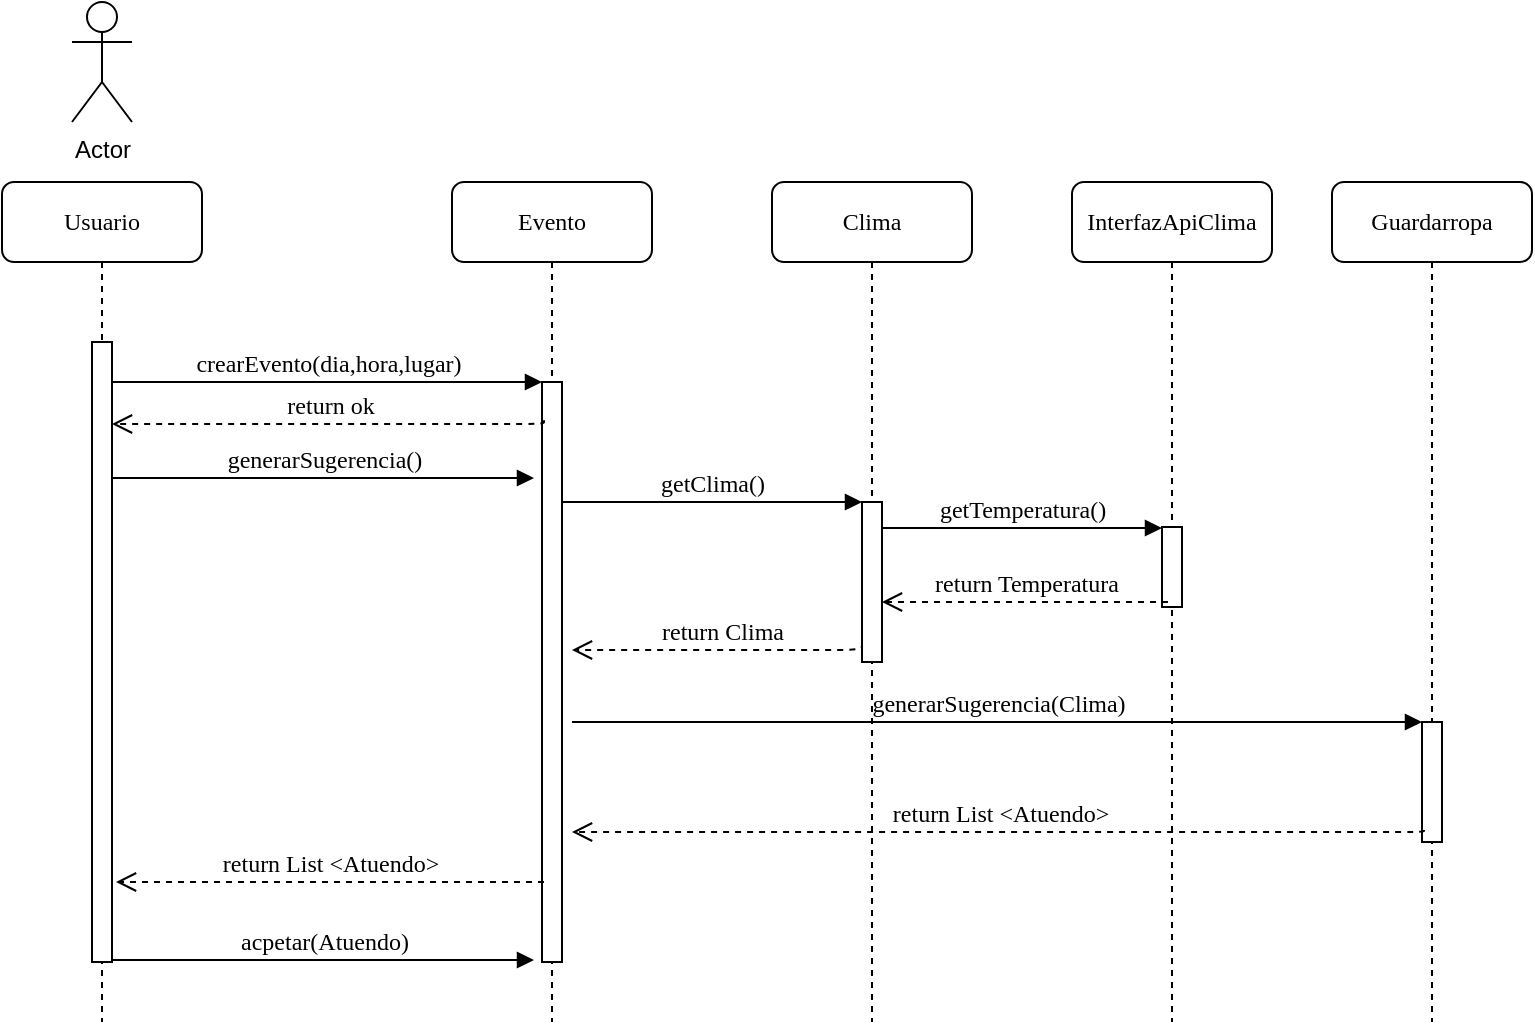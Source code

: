<mxfile version="10.8.0" type="device"><diagram name="Creacion y sugerencias Eventos" id="13e1069c-82ec-6db2-03f1-153e76fe0fe0"><mxGraphModel dx="1342" dy="770" grid="1" gridSize="10" guides="1" tooltips="1" connect="1" arrows="1" fold="1" page="1" pageScale="1" pageWidth="1100" pageHeight="850" background="#ffffff" math="0" shadow="0"><root><mxCell id="0"/><mxCell id="1" parent="0"/><mxCell id="7baba1c4bc27f4b0-2" value="Evento" style="shape=umlLifeline;perimeter=lifelinePerimeter;whiteSpace=wrap;html=1;container=1;collapsible=0;recursiveResize=0;outlineConnect=0;rounded=1;shadow=0;comic=0;labelBackgroundColor=none;strokeColor=#000000;strokeWidth=1;fillColor=#FFFFFF;fontFamily=Verdana;fontSize=12;fontColor=#000000;align=center;" parent="1" vertex="1"><mxGeometry x="240" y="100" width="100" height="420" as="geometry"/></mxCell><mxCell id="7baba1c4bc27f4b0-10" value="" style="html=1;points=[];perimeter=orthogonalPerimeter;rounded=0;shadow=0;comic=0;labelBackgroundColor=none;strokeColor=#000000;strokeWidth=1;fillColor=#FFFFFF;fontFamily=Verdana;fontSize=12;fontColor=#000000;align=center;" parent="7baba1c4bc27f4b0-2" vertex="1"><mxGeometry x="45" y="100" width="10" height="290" as="geometry"/></mxCell><mxCell id="7baba1c4bc27f4b0-3" value="Clima" style="shape=umlLifeline;perimeter=lifelinePerimeter;whiteSpace=wrap;html=1;container=1;collapsible=0;recursiveResize=0;outlineConnect=0;rounded=1;shadow=0;comic=0;labelBackgroundColor=none;strokeColor=#000000;strokeWidth=1;fillColor=#FFFFFF;fontFamily=Verdana;fontSize=12;fontColor=#000000;align=center;" parent="1" vertex="1"><mxGeometry x="400" y="100" width="100" height="420" as="geometry"/></mxCell><mxCell id="7baba1c4bc27f4b0-13" value="" style="html=1;points=[];perimeter=orthogonalPerimeter;rounded=0;shadow=0;comic=0;labelBackgroundColor=none;strokeColor=#000000;strokeWidth=1;fillColor=#FFFFFF;fontFamily=Verdana;fontSize=12;fontColor=#000000;align=center;" parent="7baba1c4bc27f4b0-3" vertex="1"><mxGeometry x="45" y="160" width="10" height="80" as="geometry"/></mxCell><mxCell id="7baba1c4bc27f4b0-4" value="&lt;div&gt;InterfazApiClima&lt;/div&gt;" style="shape=umlLifeline;perimeter=lifelinePerimeter;whiteSpace=wrap;html=1;container=1;collapsible=0;recursiveResize=0;outlineConnect=0;rounded=1;shadow=0;comic=0;labelBackgroundColor=none;strokeColor=#000000;strokeWidth=1;fillColor=#FFFFFF;fontFamily=Verdana;fontSize=12;fontColor=#000000;align=center;" parent="1" vertex="1"><mxGeometry x="550" y="100" width="100" height="420" as="geometry"/></mxCell><mxCell id="7baba1c4bc27f4b0-5" value="Guardarropa" style="shape=umlLifeline;perimeter=lifelinePerimeter;whiteSpace=wrap;html=1;container=1;collapsible=0;recursiveResize=0;outlineConnect=0;rounded=1;shadow=0;comic=0;labelBackgroundColor=none;strokeColor=#000000;strokeWidth=1;fillColor=#FFFFFF;fontFamily=Verdana;fontSize=12;fontColor=#000000;align=center;" parent="1" vertex="1"><mxGeometry x="680" y="100" width="100" height="420" as="geometry"/></mxCell><mxCell id="7baba1c4bc27f4b0-22" value="" style="html=1;points=[];perimeter=orthogonalPerimeter;rounded=0;shadow=0;comic=0;labelBackgroundColor=none;strokeColor=#000000;strokeWidth=1;fillColor=#FFFFFF;fontFamily=Verdana;fontSize=12;fontColor=#000000;align=center;" parent="7baba1c4bc27f4b0-5" vertex="1"><mxGeometry x="45" y="270" width="10" height="60" as="geometry"/></mxCell><mxCell id="7baba1c4bc27f4b0-8" value="&lt;div&gt;Usuario&lt;/div&gt;" style="shape=umlLifeline;perimeter=lifelinePerimeter;whiteSpace=wrap;html=1;container=1;collapsible=0;recursiveResize=0;outlineConnect=0;rounded=1;shadow=0;comic=0;labelBackgroundColor=none;strokeColor=#000000;strokeWidth=1;fillColor=#FFFFFF;fontFamily=Verdana;fontSize=12;fontColor=#000000;align=center;size=40;" parent="1" vertex="1"><mxGeometry x="15" y="100" width="100" height="420" as="geometry"/></mxCell><mxCell id="7baba1c4bc27f4b0-16" value="" style="html=1;points=[];perimeter=orthogonalPerimeter;rounded=0;shadow=0;comic=0;labelBackgroundColor=none;strokeColor=#000000;strokeWidth=1;fillColor=#FFFFFF;fontFamily=Verdana;fontSize=12;fontColor=#000000;align=center;" parent="1" vertex="1"><mxGeometry x="595" y="272.5" width="10" height="40" as="geometry"/></mxCell><mxCell id="7baba1c4bc27f4b0-17" value="getTemperatura()" style="html=1;verticalAlign=bottom;endArrow=block;labelBackgroundColor=none;fontFamily=Verdana;fontSize=12;edgeStyle=elbowEdgeStyle;elbow=vertical;" parent="1" source="7baba1c4bc27f4b0-13" target="7baba1c4bc27f4b0-16" edge="1"><mxGeometry relative="1" as="geometry"><mxPoint x="510" y="220" as="sourcePoint"/><Array as="points"><mxPoint x="500" y="273"/><mxPoint x="520" y="260"/><mxPoint x="460" y="220"/></Array></mxGeometry></mxCell><mxCell id="7baba1c4bc27f4b0-21" value="&lt;div&gt;return Temperatura&lt;/div&gt;" style="html=1;verticalAlign=bottom;endArrow=open;dashed=1;endSize=8;labelBackgroundColor=none;fontFamily=Verdana;fontSize=12;edgeStyle=elbowEdgeStyle;elbow=vertical;" parent="1" edge="1"><mxGeometry relative="1" as="geometry"><mxPoint x="455" y="310" as="targetPoint"/><Array as="points"><mxPoint x="551" y="310"/><mxPoint x="521" y="310"/><mxPoint x="631" y="305"/><mxPoint x="671" y="275"/><mxPoint x="701" y="275"/></Array><mxPoint x="598" y="310" as="sourcePoint"/></mxGeometry></mxCell><mxCell id="7baba1c4bc27f4b0-23" value="generarSugerencia(Clima)" style="html=1;verticalAlign=bottom;endArrow=block;entryX=0;entryY=0;labelBackgroundColor=none;fontFamily=Verdana;fontSize=12;" parent="1" target="7baba1c4bc27f4b0-22" edge="1"><mxGeometry relative="1" as="geometry"><mxPoint x="300" y="370" as="sourcePoint"/></mxGeometry></mxCell><mxCell id="7baba1c4bc27f4b0-11" value="crearEvento(dia,hora,lugar)" style="html=1;verticalAlign=bottom;endArrow=block;entryX=0;entryY=0;labelBackgroundColor=none;fontFamily=Verdana;fontSize=12;edgeStyle=elbowEdgeStyle;elbow=vertical;" parent="1" source="7baba1c4bc27f4b0-9" target="7baba1c4bc27f4b0-10" edge="1"><mxGeometry relative="1" as="geometry"><mxPoint x="220" y="190" as="sourcePoint"/></mxGeometry></mxCell><mxCell id="7baba1c4bc27f4b0-14" value="getClima()" style="html=1;verticalAlign=bottom;endArrow=block;labelBackgroundColor=none;fontFamily=Verdana;fontSize=12;edgeStyle=elbowEdgeStyle;elbow=vertical;" parent="1" source="7baba1c4bc27f4b0-10" edge="1"><mxGeometry relative="1" as="geometry"><mxPoint x="370" y="200" as="sourcePoint"/><mxPoint x="445" y="260" as="targetPoint"/><Array as="points"><mxPoint x="320" y="260"/><mxPoint x="350" y="250"/><mxPoint x="330" y="240"/></Array></mxGeometry></mxCell><object label="Actor" Usuario="" id="h_lB4rI4m7l0ayJAcApJ-3"><mxCell style="shape=umlActor;verticalLabelPosition=bottom;labelBackgroundColor=#ffffff;verticalAlign=top;html=1;outlineConnect=0;" vertex="1" parent="1"><mxGeometry x="50" y="10" width="30" height="60" as="geometry"/></mxCell></object><mxCell id="7baba1c4bc27f4b0-9" value="" style="html=1;points=[];perimeter=orthogonalPerimeter;rounded=0;shadow=0;comic=0;labelBackgroundColor=none;strokeColor=#000000;strokeWidth=1;fillColor=#FFFFFF;fontFamily=Verdana;fontSize=12;fontColor=#000000;align=center;" parent="1" vertex="1"><mxGeometry x="60" y="180" width="10" height="310" as="geometry"/></mxCell><mxCell id="h_lB4rI4m7l0ayJAcApJ-21" value="&lt;div&gt;return Clima&lt;br&gt;&lt;/div&gt;" style="html=1;verticalAlign=bottom;endArrow=open;dashed=1;endSize=8;labelBackgroundColor=none;fontFamily=Verdana;fontSize=12;edgeStyle=elbowEdgeStyle;elbow=vertical;exitX=0.2;exitY=0.172;exitDx=0;exitDy=0;exitPerimeter=0;" edge="1" parent="1"><mxGeometry relative="1" as="geometry"><mxPoint x="300" y="334" as="targetPoint"/><Array as="points"><mxPoint x="398" y="334"/><mxPoint x="368" y="334"/><mxPoint x="478" y="329"/><mxPoint x="518" y="299"/><mxPoint x="548" y="299"/></Array><mxPoint x="445" y="330" as="sourcePoint"/></mxGeometry></mxCell><mxCell id="h_lB4rI4m7l0ayJAcApJ-23" value="generarSugerencia()" style="html=1;verticalAlign=bottom;endArrow=block;labelBackgroundColor=none;fontFamily=Verdana;fontSize=12;edgeStyle=elbowEdgeStyle;elbow=vertical;" edge="1" parent="1"><mxGeometry relative="1" as="geometry"><mxPoint x="70" y="248" as="sourcePoint"/><mxPoint x="281" y="248" as="targetPoint"/><Array as="points"/></mxGeometry></mxCell><mxCell id="h_lB4rI4m7l0ayJAcApJ-26" value="&lt;div&gt;return List &amp;lt;Atuendo&amp;gt;&lt;br&gt;&lt;/div&gt;" style="html=1;verticalAlign=bottom;endArrow=open;dashed=1;endSize=8;labelBackgroundColor=none;fontFamily=Verdana;fontSize=12;edgeStyle=elbowEdgeStyle;elbow=vertical;" edge="1" parent="1"><mxGeometry relative="1" as="geometry"><mxPoint x="300" y="425" as="targetPoint"/><Array as="points"><mxPoint x="330" y="425"/><mxPoint x="583" y="419"/><mxPoint x="623" y="389"/><mxPoint x="653" y="389"/></Array><mxPoint x="726" y="424" as="sourcePoint"/></mxGeometry></mxCell><mxCell id="h_lB4rI4m7l0ayJAcApJ-31" value="&lt;div&gt;return List &amp;lt;Atuendo&amp;gt;&lt;br&gt;&lt;/div&gt;" style="html=1;verticalAlign=bottom;endArrow=open;dashed=1;endSize=8;labelBackgroundColor=none;fontFamily=Verdana;fontSize=12;edgeStyle=elbowEdgeStyle;elbow=vertical;" edge="1" parent="1"><mxGeometry relative="1" as="geometry"><mxPoint x="72" y="450" as="targetPoint"/><Array as="points"><mxPoint x="100" y="450"/><mxPoint x="160" y="460"/><mxPoint x="340" y="435"/><mxPoint x="593" y="429"/><mxPoint x="633" y="399"/><mxPoint x="663" y="399"/></Array><mxPoint x="286" y="450" as="sourcePoint"/></mxGeometry></mxCell><mxCell id="h_lB4rI4m7l0ayJAcApJ-32" value="acpetar(Atuendo)" style="html=1;verticalAlign=bottom;endArrow=block;labelBackgroundColor=none;fontFamily=Verdana;fontSize=12;edgeStyle=elbowEdgeStyle;elbow=vertical;" edge="1" parent="1"><mxGeometry relative="1" as="geometry"><mxPoint x="70" y="489" as="sourcePoint"/><mxPoint x="281" y="489" as="targetPoint"/><Array as="points"/></mxGeometry></mxCell><mxCell id="h_lB4rI4m7l0ayJAcApJ-33" value="&lt;div&gt;return ok&lt;br&gt;&lt;/div&gt;" style="html=1;verticalAlign=bottom;endArrow=open;dashed=1;endSize=8;labelBackgroundColor=none;fontFamily=Verdana;fontSize=12;edgeStyle=elbowEdgeStyle;elbow=vertical;exitX=0.1;exitY=0.066;exitDx=0;exitDy=0;exitPerimeter=0;" edge="1" parent="1" source="7baba1c4bc27f4b0-10"><mxGeometry relative="1" as="geometry"><mxPoint x="70" y="221" as="targetPoint"/><Array as="points"><mxPoint x="170" y="221"/><mxPoint x="393" y="185"/><mxPoint x="423" y="185"/></Array><mxPoint x="496" y="220" as="sourcePoint"/></mxGeometry></mxCell></root></mxGraphModel></diagram><diagram id="vlzVRRBBpvAfwTleqQnh" name="Cargar Prendas"><mxGraphModel dx="1342" dy="770" grid="1" gridSize="10" guides="1" tooltips="1" connect="1" arrows="1" fold="1" page="1" pageScale="1" pageWidth="827" pageHeight="1169" math="0" shadow="0"><root><mxCell id="vBlwrZZhaz5DMKwtGTF4-0"/><mxCell id="vBlwrZZhaz5DMKwtGTF4-1" parent="vBlwrZZhaz5DMKwtGTF4-0"/><mxCell id="9thpBZyZJ6tLBTJaqLng-0" value="" style="html=1;points=[];perimeter=orthogonalPerimeter;rounded=0;shadow=0;comic=0;labelBackgroundColor=none;strokeColor=#000000;strokeWidth=1;fillColor=#FFFFFF;fontFamily=Verdana;fontSize=12;fontColor=#000000;align=center;" vertex="1" parent="vBlwrZZhaz5DMKwtGTF4-1"><mxGeometry x="60" y="180" width="10" height="360" as="geometry"/></mxCell><mxCell id="KGOMI7KsJ8rtZleZuGEW-0" value="Guardarropa" style="shape=umlLifeline;perimeter=lifelinePerimeter;whiteSpace=wrap;html=1;container=1;collapsible=0;recursiveResize=0;outlineConnect=0;rounded=1;shadow=0;comic=0;labelBackgroundColor=none;strokeColor=#000000;strokeWidth=1;fillColor=#FFFFFF;fontFamily=Verdana;fontSize=12;fontColor=#000000;align=center;" vertex="1" parent="vBlwrZZhaz5DMKwtGTF4-1"><mxGeometry x="260" y="120" width="100" height="440" as="geometry"/></mxCell><mxCell id="KGOMI7KsJ8rtZleZuGEW-1" value="" style="html=1;points=[];perimeter=orthogonalPerimeter;rounded=0;shadow=0;comic=0;labelBackgroundColor=none;strokeColor=#000000;strokeWidth=1;fillColor=#FFFFFF;fontFamily=Verdana;fontSize=12;fontColor=#000000;align=center;" vertex="1" parent="KGOMI7KsJ8rtZleZuGEW-0"><mxGeometry x="45" y="120" width="10" height="300" as="geometry"/></mxCell><mxCell id="iofu6TZ32VBoVrUu-PRj-0" value="crearPrenda(Indumentaria)" style="html=1;verticalAlign=bottom;endArrow=block;labelBackgroundColor=none;fontFamily=Verdana;fontSize=12;edgeStyle=elbowEdgeStyle;elbow=vertical;" edge="1" parent="vBlwrZZhaz5DMKwtGTF4-1"><mxGeometry relative="1" as="geometry"><mxPoint x="70" y="248" as="sourcePoint"/><mxPoint x="302" y="240" as="targetPoint"/><Array as="points"><mxPoint x="190" y="240"/><mxPoint x="280" y="250"/></Array></mxGeometry></mxCell><mxCell id="iofu6TZ32VBoVrUu-PRj-1" value="Indumentaria" style="shape=umlLifeline;perimeter=lifelinePerimeter;whiteSpace=wrap;html=1;container=1;collapsible=0;recursiveResize=0;outlineConnect=0;rounded=1;shadow=0;comic=0;labelBackgroundColor=none;strokeColor=#000000;strokeWidth=1;fillColor=#FFFFFF;fontFamily=Verdana;fontSize=12;fontColor=#000000;align=center;" vertex="1" parent="vBlwrZZhaz5DMKwtGTF4-1"><mxGeometry x="460" y="120" width="100" height="440" as="geometry"/></mxCell><mxCell id="iofu6TZ32VBoVrUu-PRj-2" value="" style="html=1;points=[];perimeter=orthogonalPerimeter;rounded=0;shadow=0;comic=0;labelBackgroundColor=none;strokeColor=#000000;strokeWidth=1;fillColor=#FFFFFF;fontFamily=Verdana;fontSize=12;fontColor=#000000;align=center;" vertex="1" parent="iofu6TZ32VBoVrUu-PRj-1"><mxGeometry x="45" y="160" width="10" height="240" as="geometry"/></mxCell><mxCell id="iofu6TZ32VBoVrUu-PRj-3" value="new Indumentaria(...)" style="html=1;verticalAlign=bottom;endArrow=block;labelBackgroundColor=none;fontFamily=Verdana;fontSize=12;edgeStyle=elbowEdgeStyle;elbow=vertical;" edge="1" parent="vBlwrZZhaz5DMKwtGTF4-1"><mxGeometry relative="1" as="geometry"><mxPoint x="320" y="280" as="sourcePoint"/><mxPoint x="505" y="280" as="targetPoint"/><Array as="points"><mxPoint x="404" y="280"/></Array></mxGeometry></mxCell><mxCell id="iofu6TZ32VBoVrUu-PRj-4" value="Imagen" style="shape=umlLifeline;perimeter=lifelinePerimeter;whiteSpace=wrap;html=1;container=1;collapsible=0;recursiveResize=0;outlineConnect=0;rounded=1;shadow=0;comic=0;labelBackgroundColor=none;strokeColor=#000000;strokeWidth=1;fillColor=#FFFFFF;fontFamily=Verdana;fontSize=12;fontColor=#000000;align=center;" vertex="1" parent="vBlwrZZhaz5DMKwtGTF4-1"><mxGeometry x="630" y="120" width="100" height="450" as="geometry"/></mxCell><mxCell id="iofu6TZ32VBoVrUu-PRj-5" value="" style="html=1;points=[];perimeter=orthogonalPerimeter;rounded=0;shadow=0;comic=0;labelBackgroundColor=none;strokeColor=#000000;strokeWidth=1;fillColor=#FFFFFF;fontFamily=Verdana;fontSize=12;fontColor=#000000;align=center;" vertex="1" parent="iofu6TZ32VBoVrUu-PRj-4"><mxGeometry x="45" y="305" width="10" height="105" as="geometry"/></mxCell><mxCell id="4y5dVpNwGVh4my6mOwZJ-4" value="" style="html=1;points=[];perimeter=orthogonalPerimeter;" vertex="1" parent="iofu6TZ32VBoVrUu-PRj-4"><mxGeometry x="45" y="340" width="10" height="20" as="geometry"/></mxCell><mxCell id="4y5dVpNwGVh4my6mOwZJ-5" value="normailzar(fuente)" style="edgeStyle=orthogonalEdgeStyle;html=1;align=left;spacingLeft=2;endArrow=block;rounded=0;entryX=1;entryY=0;" edge="1" target="4y5dVpNwGVh4my6mOwZJ-4" parent="iofu6TZ32VBoVrUu-PRj-4" source="iofu6TZ32VBoVrUu-PRj-5"><mxGeometry relative="1" as="geometry"><mxPoint x="45" y="245" as="sourcePoint"/><Array as="points"><mxPoint x="70" y="320"/><mxPoint x="70" y="340"/></Array></mxGeometry></mxCell><mxCell id="iofu6TZ32VBoVrUu-PRj-6" value="new Imagen(fuente)" style="html=1;verticalAlign=bottom;endArrow=block;labelBackgroundColor=none;fontFamily=Verdana;fontSize=12;edgeStyle=elbowEdgeStyle;elbow=vertical;" edge="1" parent="vBlwrZZhaz5DMKwtGTF4-1"><mxGeometry relative="1" as="geometry"><mxPoint x="513" y="424.5" as="sourcePoint"/><mxPoint x="670" y="434" as="targetPoint"/><Array as="points"/></mxGeometry></mxCell><mxCell id="x_Acxu1pDwbsXmeruzUe-0" value="&lt;div&gt;return ok&lt;br&gt;&lt;/div&gt;" style="html=1;verticalAlign=bottom;endArrow=open;dashed=1;endSize=8;labelBackgroundColor=none;fontFamily=Verdana;fontSize=12;edgeStyle=elbowEdgeStyle;elbow=vertical;exitX=0.1;exitY=0.322;exitDx=0;exitDy=0;exitPerimeter=0;" edge="1" parent="vBlwrZZhaz5DMKwtGTF4-1" source="KGOMI7KsJ8rtZleZuGEW-1"><mxGeometry relative="1" as="geometry"><mxPoint x="70" y="330" as="targetPoint"/><Array as="points"><mxPoint x="210" y="330"/><mxPoint x="170" y="322"/><mxPoint x="393" y="286"/><mxPoint x="423" y="286"/></Array><mxPoint x="270" y="322" as="sourcePoint"/></mxGeometry></mxCell><mxCell id="x_Acxu1pDwbsXmeruzUe-1" value="&lt;div&gt;return ok&lt;br&gt;&lt;/div&gt;" style="html=1;verticalAlign=bottom;endArrow=open;dashed=1;endSize=8;labelBackgroundColor=none;fontFamily=Verdana;fontSize=12;edgeStyle=elbowEdgeStyle;elbow=vertical;" edge="1" parent="vBlwrZZhaz5DMKwtGTF4-1"><mxGeometry relative="1" as="geometry"><mxPoint x="320" y="310" as="targetPoint"/><Array as="points"><mxPoint x="405" y="310"/><mxPoint x="628" y="274"/><mxPoint x="658" y="274"/></Array><mxPoint x="505" y="310" as="sourcePoint"/></mxGeometry></mxCell><mxCell id="4y5dVpNwGVh4my6mOwZJ-0" value="" style="shape=umlLifeline;participant=umlActor;perimeter=lifelinePerimeter;whiteSpace=wrap;html=1;container=1;collapsible=0;recursiveResize=0;verticalAlign=top;spacingTop=36;labelBackgroundColor=#ffffff;outlineConnect=0;size=40;" vertex="1" parent="vBlwrZZhaz5DMKwtGTF4-1"><mxGeometry x="55" y="120" width="20" height="445" as="geometry"/></mxCell><mxCell id="4y5dVpNwGVh4my6mOwZJ-1" value="Usuario" style="text;html=1;resizable=0;points=[];autosize=1;align=left;verticalAlign=top;spacingTop=-4;" vertex="1" parent="vBlwrZZhaz5DMKwtGTF4-1"><mxGeometry x="35" y="90" width="60" height="20" as="geometry"/></mxCell><mxCell id="4y5dVpNwGVh4my6mOwZJ-6" value="cargarImagen(fuente,Indumentaria)" style="html=1;verticalAlign=bottom;endArrow=block;labelBackgroundColor=none;fontFamily=Verdana;fontSize=12;edgeStyle=elbowEdgeStyle;elbow=vertical;" edge="1" parent="vBlwrZZhaz5DMKwtGTF4-1"><mxGeometry relative="1" as="geometry"><mxPoint x="70" y="390" as="sourcePoint"/><mxPoint x="307" y="390" as="targetPoint"/><Array as="points"><mxPoint x="150" y="390"/></Array></mxGeometry></mxCell><mxCell id="4y5dVpNwGVh4my6mOwZJ-7" value="cargarImagen(fuente)" style="html=1;verticalAlign=bottom;endArrow=block;labelBackgroundColor=none;fontFamily=Verdana;fontSize=12;edgeStyle=elbowEdgeStyle;elbow=vertical;entryX=0.1;entryY=0.552;entryDx=0;entryDy=0;entryPerimeter=0;" edge="1" parent="vBlwrZZhaz5DMKwtGTF4-1" target="iofu6TZ32VBoVrUu-PRj-2"><mxGeometry relative="1" as="geometry"><mxPoint x="320" y="407" as="sourcePoint"/><mxPoint x="490.5" y="405" as="targetPoint"/><Array as="points"><mxPoint x="370.5" y="405"/></Array></mxGeometry></mxCell><mxCell id="wGdtoNPZK-cXGejW_99T-0" value="&lt;div&gt;return ok&lt;br&gt;&lt;/div&gt;" style="html=1;verticalAlign=bottom;endArrow=open;dashed=1;endSize=8;labelBackgroundColor=none;fontFamily=Verdana;fontSize=12;edgeStyle=elbowEdgeStyle;elbow=vertical;exitX=0;exitY=0.781;exitDx=0;exitDy=0;exitPerimeter=0;" edge="1" parent="vBlwrZZhaz5DMKwtGTF4-1" source="iofu6TZ32VBoVrUu-PRj-5"><mxGeometry relative="1" as="geometry"><mxPoint x="520" y="507" as="targetPoint"/><Array as="points"><mxPoint x="530" y="507"/><mxPoint x="615" y="492"/><mxPoint x="838" y="456"/><mxPoint x="868" y="456"/></Array><mxPoint x="751" y="503" as="sourcePoint"/></mxGeometry></mxCell><mxCell id="wGdtoNPZK-cXGejW_99T-1" value="&lt;div&gt;return ok&lt;br&gt;&lt;/div&gt;" style="html=1;verticalAlign=bottom;endArrow=open;dashed=1;endSize=8;labelBackgroundColor=none;fontFamily=Verdana;fontSize=12;edgeStyle=elbowEdgeStyle;elbow=vertical;" edge="1" parent="vBlwrZZhaz5DMKwtGTF4-1"><mxGeometry relative="1" as="geometry"><mxPoint x="320" y="520" as="targetPoint"/><Array as="points"><mxPoint x="321" y="519.5"/><mxPoint x="406" y="504.5"/><mxPoint x="629" y="468.5"/><mxPoint x="659" y="468.5"/></Array><mxPoint x="500" y="520" as="sourcePoint"/></mxGeometry></mxCell><mxCell id="wGdtoNPZK-cXGejW_99T-3" value="&lt;div&gt;return ok&lt;br&gt;&lt;/div&gt;" style="html=1;verticalAlign=bottom;endArrow=open;dashed=1;endSize=8;labelBackgroundColor=none;fontFamily=Verdana;fontSize=12;edgeStyle=elbowEdgeStyle;elbow=vertical;exitX=0.3;exitY=1;exitDx=0;exitDy=0;exitPerimeter=0;" edge="1" parent="vBlwrZZhaz5DMKwtGTF4-1" source="KGOMI7KsJ8rtZleZuGEW-1"><mxGeometry relative="1" as="geometry"><mxPoint x="70" y="540" as="targetPoint"/><Array as="points"><mxPoint x="310" y="540"/><mxPoint x="165" y="524.5"/><mxPoint x="388" y="488.5"/><mxPoint x="418" y="488.5"/></Array><mxPoint x="259" y="540" as="sourcePoint"/></mxGeometry></mxCell></root></mxGraphModel></diagram></mxfile>